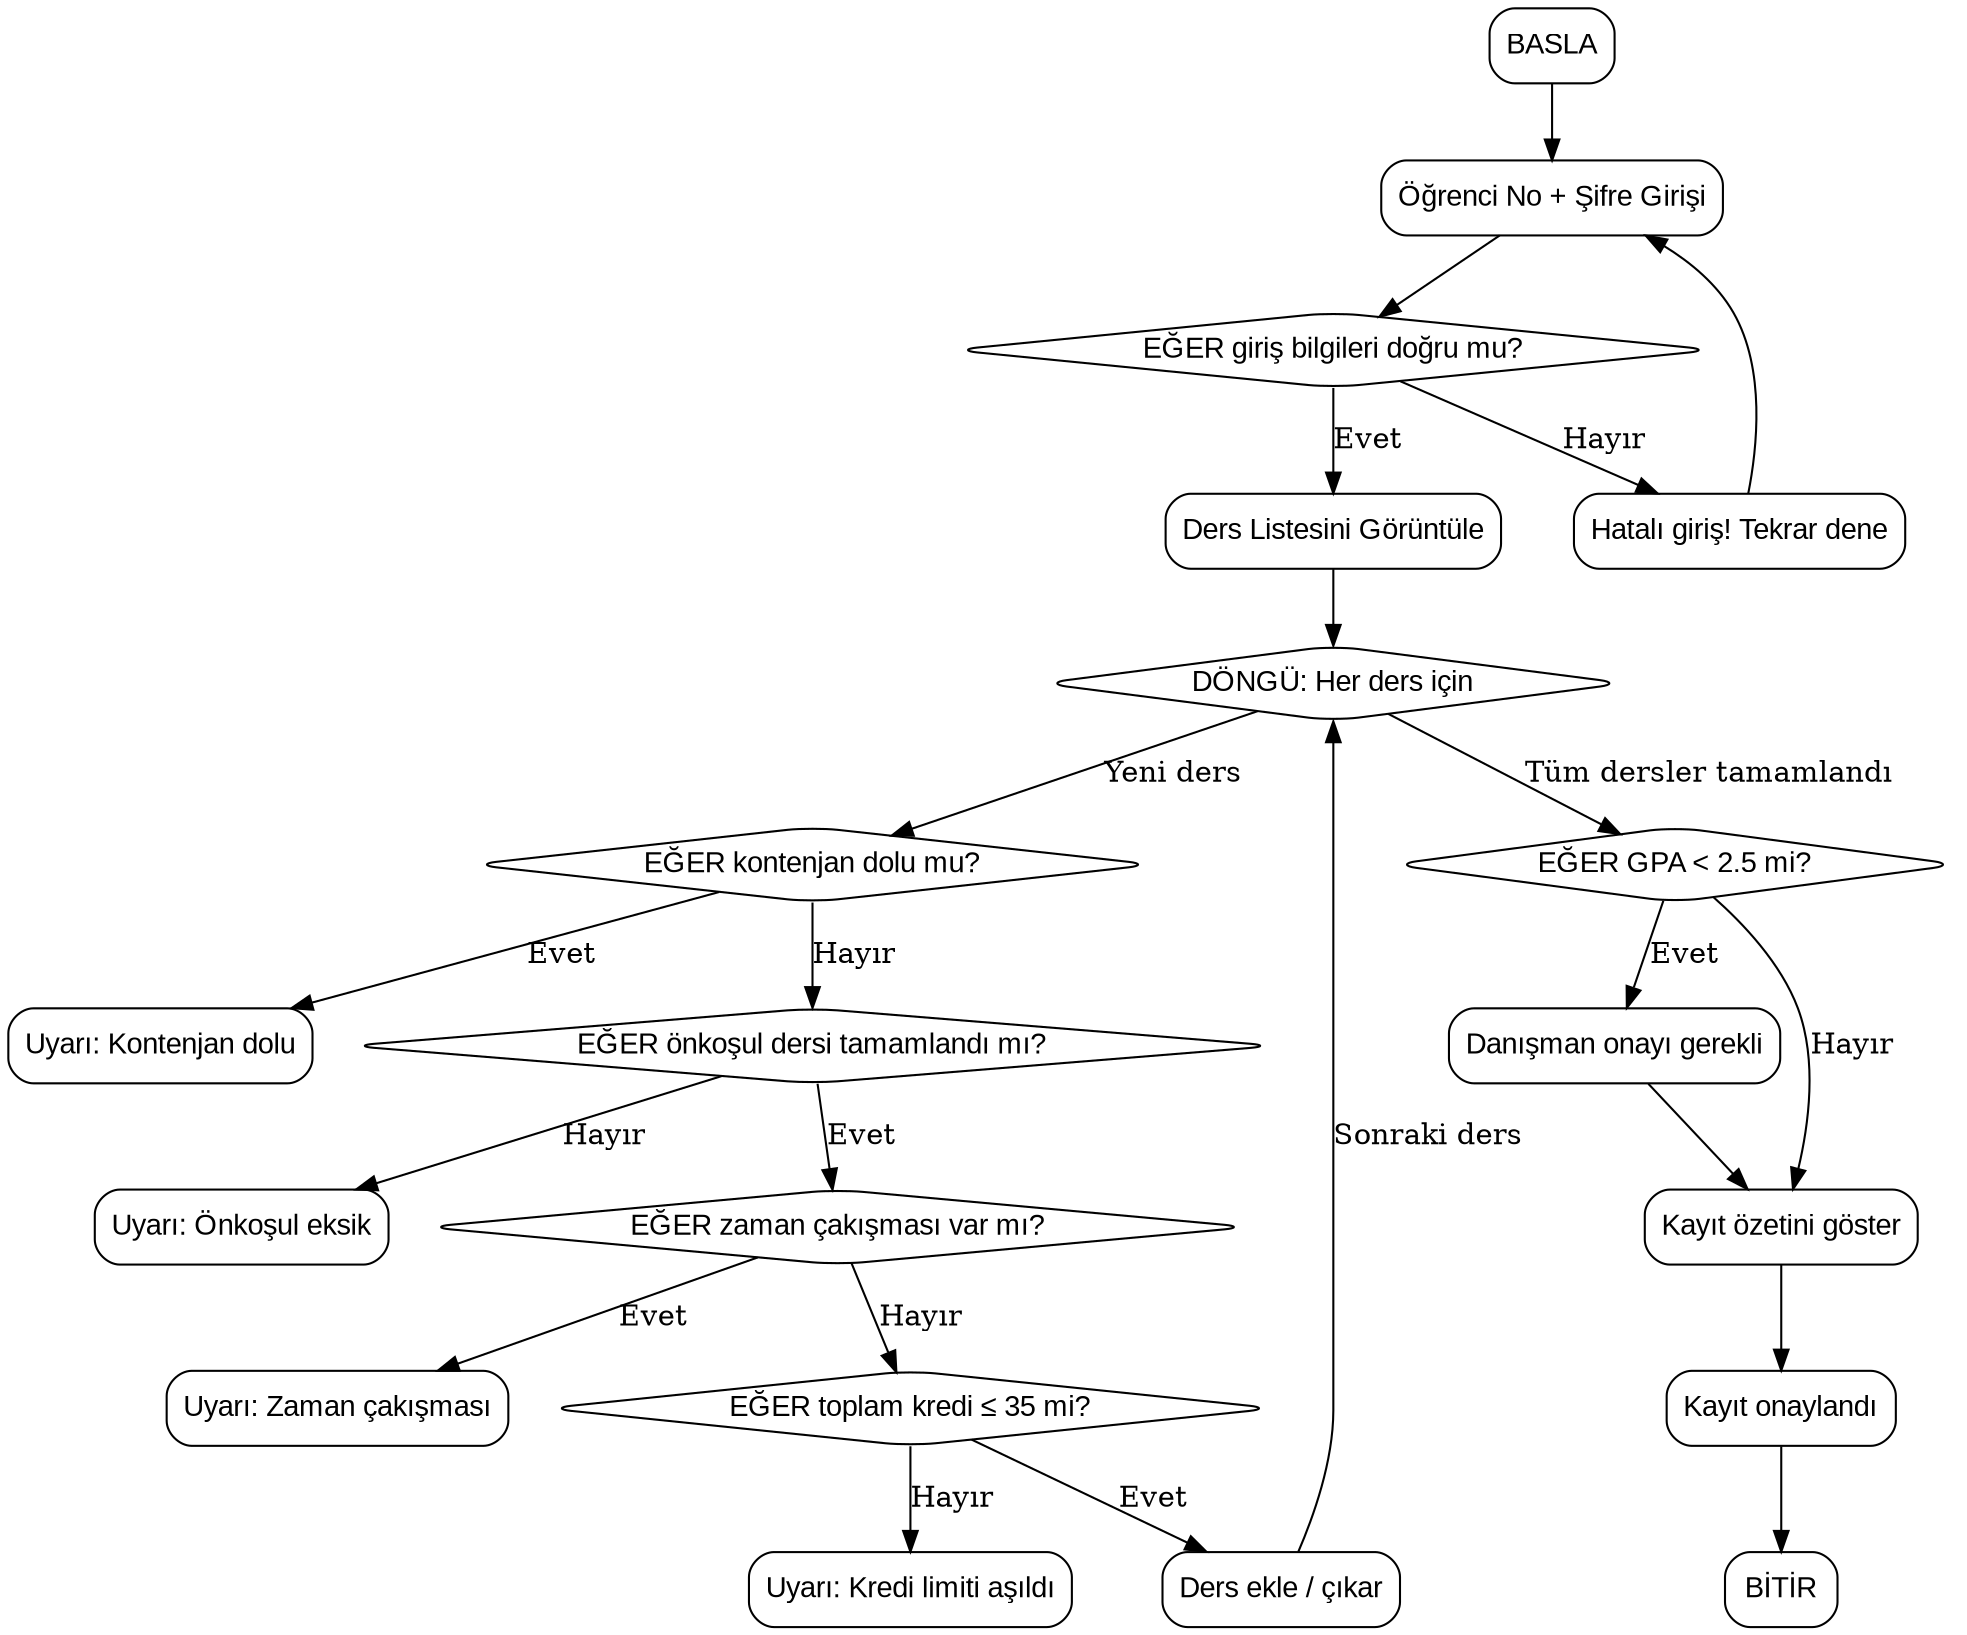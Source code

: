 digraph OgrenciDersKayit {
  rankdir=TB;
  node [shape=rectangle, style=rounded, fontname="Arial"];

  BASLA [label="BASLA"];
  Giris [label="Öğrenci No + Şifre Girişi"];
  GirisKontrol [shape=diamond, label="EĞER giriş bilgileri doğru mu?"];
  GirisHata [label="Hatalı giriş! Tekrar dene"];
  
  DersListesi [label="Ders Listesini Görüntüle"];
  DersDongu [shape=diamond, label="DÖNGÜ: Her ders için"];
  Kontenjan [shape=diamond, label="EĞER kontenjan dolu mu?"];
  KontenjanUyari [label="Uyarı: Kontenjan dolu"];
  
  OnKosul [shape=diamond, label="EĞER önkoşul dersi tamamlandı mı?"];
  OnKosulUyari [label="Uyarı: Önkoşul eksik"];
  
  ZamanCakis [shape=diamond, label="EĞER zaman çakışması var mı?"];
  ZamanCakisUyari [label="Uyarı: Zaman çakışması"];
  
  KrediKontrol [shape=diamond, label="EĞER toplam kredi ≤ 35 mi?"];
  KrediUyari [label="Uyarı: Kredi limiti aşıldı"];
  
  DersEkle [label="Ders ekle / çıkar"];
  DanismanKontrol [shape=diamond, label="EĞER GPA < 2.5 mi?"];
  DanismanOnay [label="Danışman onayı gerekli"];
  
  KayitOzeti [label="Kayıt özetini göster"];
  KayitOnay [label="Kayıt onaylandı"];
  Bitir [label="BİTİR"];

  // Bağlantılar
  BASLA -> Giris;
  Giris -> GirisKontrol;
  GirisKontrol -> DersListesi [label="Evet"];
  GirisKontrol -> GirisHata [label="Hayır"];
  GirisHata -> Giris;
  
  DersListesi -> DersDongu;
  DersDongu -> Kontenjan [label="Yeni ders"];
  Kontenjan -> KontenjanUyari [label="Evet"];
  Kontenjan -> OnKosul [label="Hayır"];
  
  OnKosul -> OnKosulUyari [label="Hayır"];
  OnKosul -> ZamanCakis [label="Evet"];
  
  ZamanCakis -> ZamanCakisUyari [label="Evet"];
  ZamanCakis -> KrediKontrol [label="Hayır"];
  
  KrediKontrol -> KrediUyari [label="Hayır"];
  KrediKontrol -> DersEkle [label="Evet"];
  
  DersEkle -> DersDongu [label="Sonraki ders"];
  DersDongu -> DanismanKontrol [label="Tüm dersler tamamlandı"];
  
  DanismanKontrol -> DanismanOnay [label="Evet"];
  DanismanKontrol -> KayitOzeti [label="Hayır"];
  DanismanOnay -> KayitOzeti;
  
  KayitOzeti -> KayitOnay;
  KayitOnay -> Bitir;
}

